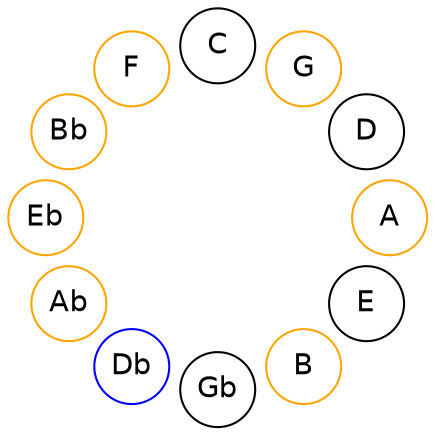 
graph {

layout = circo;
mindist = .1

node [shape = circle, fontname = Helvetica, margin = 0]
edge [style=invis]

subgraph 1 {
	E -- B -- Gb -- Db -- Ab -- Eb -- Bb -- F -- C -- G -- D -- A -- E
}

B [color=orange];
Db [color=blue];
Ab [color=orange];
Eb [color=orange];
Bb [color=orange];
F [color=orange];
G [color=orange];
A [color=orange];
}
